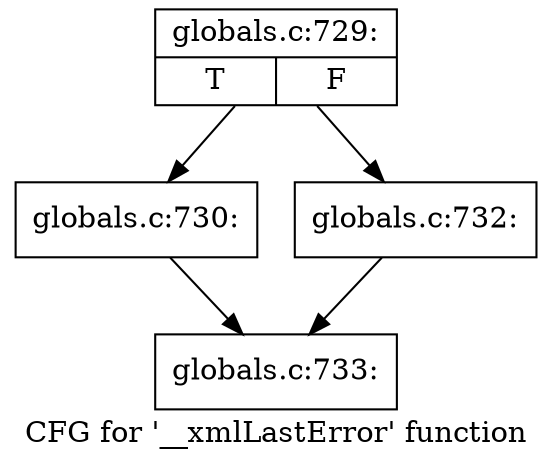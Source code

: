 digraph "CFG for '__xmlLastError' function" {
	label="CFG for '__xmlLastError' function";

	Node0x5624fdb1eff0 [shape=record,label="{globals.c:729:|{<s0>T|<s1>F}}"];
	Node0x5624fdb1eff0 -> Node0x5624fdb1f290;
	Node0x5624fdb1eff0 -> Node0x5624fdb1f330;
	Node0x5624fdb1f290 [shape=record,label="{globals.c:730:}"];
	Node0x5624fdb1f290 -> Node0x5624fdb1f040;
	Node0x5624fdb1f330 [shape=record,label="{globals.c:732:}"];
	Node0x5624fdb1f330 -> Node0x5624fdb1f040;
	Node0x5624fdb1f040 [shape=record,label="{globals.c:733:}"];
}
